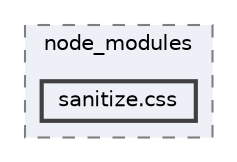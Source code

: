 digraph "pkiclassroomrescheduler/src/main/frontend/node_modules/sanitize.css"
{
 // LATEX_PDF_SIZE
  bgcolor="transparent";
  edge [fontname=Helvetica,fontsize=10,labelfontname=Helvetica,labelfontsize=10];
  node [fontname=Helvetica,fontsize=10,shape=box,height=0.2,width=0.4];
  compound=true
  subgraph clusterdir_72953eda66ccb3a2722c28e1c3e6c23b {
    graph [ bgcolor="#edf0f7", pencolor="grey50", label="node_modules", fontname=Helvetica,fontsize=10 style="filled,dashed", URL="dir_72953eda66ccb3a2722c28e1c3e6c23b.html",tooltip=""]
  dir_51d1974428519c645ed7eb11fffa5dc4 [label="sanitize.css", fillcolor="#edf0f7", color="grey25", style="filled,bold", URL="dir_51d1974428519c645ed7eb11fffa5dc4.html",tooltip=""];
  }
}
